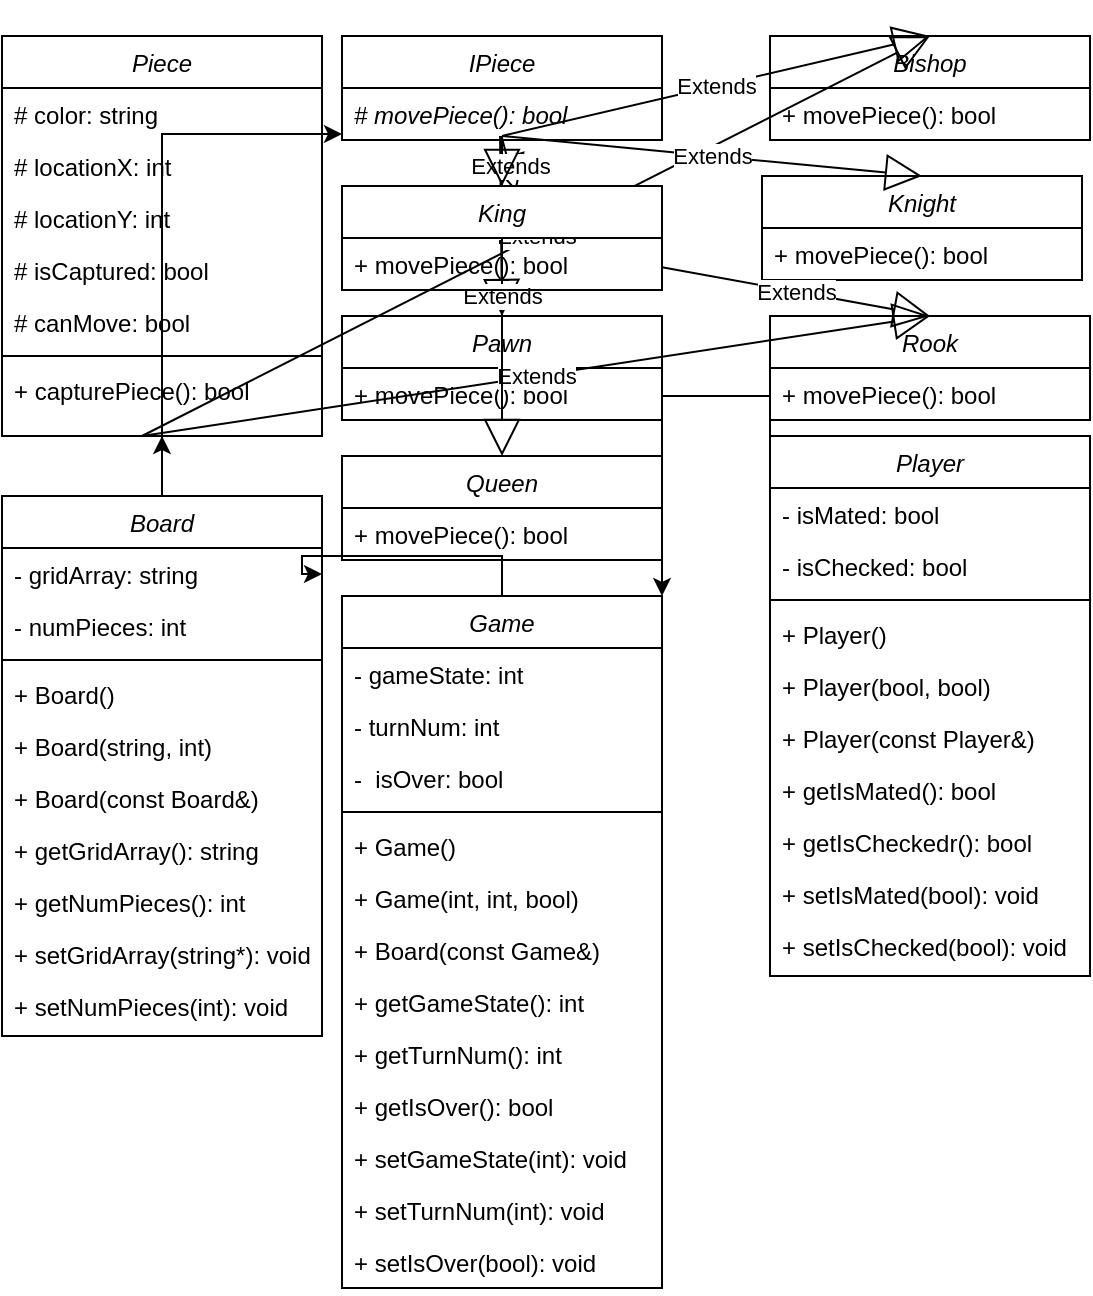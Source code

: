 <mxfile version="24.7.16">
  <diagram id="C5RBs43oDa-KdzZeNtuy" name="Page-1">
    <mxGraphModel dx="1431" dy="824" grid="1" gridSize="10" guides="1" tooltips="1" connect="1" arrows="1" fold="1" page="1" pageScale="1" pageWidth="827" pageHeight="1169" math="0" shadow="0">
      <root>
        <mxCell id="WIyWlLk6GJQsqaUBKTNV-0" />
        <mxCell id="WIyWlLk6GJQsqaUBKTNV-1" parent="WIyWlLk6GJQsqaUBKTNV-0" />
        <mxCell id="zMD0m7mNrRbQIpkcV_r7-68" style="edgeStyle=orthogonalEdgeStyle;rounded=0;orthogonalLoop=1;jettySize=auto;html=1;exitX=0.5;exitY=0;exitDx=0;exitDy=0;entryX=0.5;entryY=1;entryDx=0;entryDy=0;" edge="1" parent="WIyWlLk6GJQsqaUBKTNV-1" source="zkfFHV4jXpPFQw0GAbJ--0" target="zMD0m7mNrRbQIpkcV_r7-48">
          <mxGeometry relative="1" as="geometry" />
        </mxCell>
        <mxCell id="zkfFHV4jXpPFQw0GAbJ--0" value="Board" style="swimlane;fontStyle=2;align=center;verticalAlign=top;childLayout=stackLayout;horizontal=1;startSize=26;horizontalStack=0;resizeParent=1;resizeLast=0;collapsible=1;marginBottom=0;rounded=0;shadow=0;strokeWidth=1;" parent="WIyWlLk6GJQsqaUBKTNV-1" vertex="1">
          <mxGeometry x="30" y="250" width="160" height="270" as="geometry">
            <mxRectangle x="230" y="140" width="160" height="26" as="alternateBounds" />
          </mxGeometry>
        </mxCell>
        <mxCell id="zkfFHV4jXpPFQw0GAbJ--1" value="- gridArray: string" style="text;align=left;verticalAlign=top;spacingLeft=4;spacingRight=4;overflow=hidden;rotatable=0;points=[[0,0.5],[1,0.5]];portConstraint=eastwest;" parent="zkfFHV4jXpPFQw0GAbJ--0" vertex="1">
          <mxGeometry y="26" width="160" height="26" as="geometry" />
        </mxCell>
        <mxCell id="zMD0m7mNrRbQIpkcV_r7-56" value="- numPieces: int" style="text;align=left;verticalAlign=top;spacingLeft=4;spacingRight=4;overflow=hidden;rotatable=0;points=[[0,0.5],[1,0.5]];portConstraint=eastwest;" vertex="1" parent="zkfFHV4jXpPFQw0GAbJ--0">
          <mxGeometry y="52" width="160" height="26" as="geometry" />
        </mxCell>
        <mxCell id="zMD0m7mNrRbQIpkcV_r7-10" value="" style="line;html=1;strokeWidth=1;align=left;verticalAlign=middle;spacingTop=-1;spacingLeft=3;spacingRight=3;rotatable=0;labelPosition=right;points=[];portConstraint=eastwest;" vertex="1" parent="zkfFHV4jXpPFQw0GAbJ--0">
          <mxGeometry y="78" width="160" height="8" as="geometry" />
        </mxCell>
        <mxCell id="zMD0m7mNrRbQIpkcV_r7-13" value="+ Board()" style="text;align=left;verticalAlign=top;spacingLeft=4;spacingRight=4;overflow=hidden;rotatable=0;points=[[0,0.5],[1,0.5]];portConstraint=eastwest;rounded=0;shadow=0;html=0;" vertex="1" parent="zkfFHV4jXpPFQw0GAbJ--0">
          <mxGeometry y="86" width="160" height="26" as="geometry" />
        </mxCell>
        <mxCell id="zMD0m7mNrRbQIpkcV_r7-57" value="+ Board(string, int)" style="text;align=left;verticalAlign=top;spacingLeft=4;spacingRight=4;overflow=hidden;rotatable=0;points=[[0,0.5],[1,0.5]];portConstraint=eastwest;rounded=0;shadow=0;html=0;" vertex="1" parent="zkfFHV4jXpPFQw0GAbJ--0">
          <mxGeometry y="112" width="160" height="26" as="geometry" />
        </mxCell>
        <mxCell id="zMD0m7mNrRbQIpkcV_r7-58" value="+ Board(const Board&amp;)" style="text;align=left;verticalAlign=top;spacingLeft=4;spacingRight=4;overflow=hidden;rotatable=0;points=[[0,0.5],[1,0.5]];portConstraint=eastwest;rounded=0;shadow=0;html=0;" vertex="1" parent="zkfFHV4jXpPFQw0GAbJ--0">
          <mxGeometry y="138" width="160" height="26" as="geometry" />
        </mxCell>
        <mxCell id="zMD0m7mNrRbQIpkcV_r7-59" value="+ getGridArray(): string" style="text;align=left;verticalAlign=top;spacingLeft=4;spacingRight=4;overflow=hidden;rotatable=0;points=[[0,0.5],[1,0.5]];portConstraint=eastwest;rounded=0;shadow=0;html=0;" vertex="1" parent="zkfFHV4jXpPFQw0GAbJ--0">
          <mxGeometry y="164" width="160" height="26" as="geometry" />
        </mxCell>
        <mxCell id="zMD0m7mNrRbQIpkcV_r7-60" value="+ getNumPieces(): int" style="text;align=left;verticalAlign=top;spacingLeft=4;spacingRight=4;overflow=hidden;rotatable=0;points=[[0,0.5],[1,0.5]];portConstraint=eastwest;rounded=0;shadow=0;html=0;" vertex="1" parent="zkfFHV4jXpPFQw0GAbJ--0">
          <mxGeometry y="190" width="160" height="26" as="geometry" />
        </mxCell>
        <mxCell id="zMD0m7mNrRbQIpkcV_r7-61" value="+ setGridArray(string*): void" style="text;align=left;verticalAlign=top;spacingLeft=4;spacingRight=4;overflow=hidden;rotatable=0;points=[[0,0.5],[1,0.5]];portConstraint=eastwest;rounded=0;shadow=0;html=0;" vertex="1" parent="zkfFHV4jXpPFQw0GAbJ--0">
          <mxGeometry y="216" width="160" height="26" as="geometry" />
        </mxCell>
        <mxCell id="zMD0m7mNrRbQIpkcV_r7-62" value="+ setNumPieces(int): void" style="text;align=left;verticalAlign=top;spacingLeft=4;spacingRight=4;overflow=hidden;rotatable=0;points=[[0,0.5],[1,0.5]];portConstraint=eastwest;rounded=0;shadow=0;html=0;" vertex="1" parent="zkfFHV4jXpPFQw0GAbJ--0">
          <mxGeometry y="242" width="160" height="26" as="geometry" />
        </mxCell>
        <mxCell id="zMD0m7mNrRbQIpkcV_r7-15" value="IPiece" style="swimlane;fontStyle=2;align=center;verticalAlign=top;childLayout=stackLayout;horizontal=1;startSize=26;horizontalStack=0;resizeParent=1;resizeLast=0;collapsible=1;marginBottom=0;rounded=0;shadow=0;strokeWidth=1;" vertex="1" parent="WIyWlLk6GJQsqaUBKTNV-1">
          <mxGeometry x="200" y="20" width="160" height="52" as="geometry">
            <mxRectangle x="230" y="140" width="160" height="26" as="alternateBounds" />
          </mxGeometry>
        </mxCell>
        <mxCell id="zMD0m7mNrRbQIpkcV_r7-16" value="# movePiece(): bool" style="text;align=left;verticalAlign=top;spacingLeft=4;spacingRight=4;overflow=hidden;rotatable=0;points=[[0,0.5],[1,0.5]];portConstraint=eastwest;fontStyle=2" vertex="1" parent="zMD0m7mNrRbQIpkcV_r7-15">
          <mxGeometry y="26" width="160" height="26" as="geometry" />
        </mxCell>
        <mxCell id="zMD0m7mNrRbQIpkcV_r7-23" value="Pawn" style="swimlane;fontStyle=2;align=center;verticalAlign=top;childLayout=stackLayout;horizontal=1;startSize=26;horizontalStack=0;resizeParent=1;resizeLast=0;collapsible=1;marginBottom=0;rounded=0;shadow=0;strokeWidth=1;" vertex="1" parent="WIyWlLk6GJQsqaUBKTNV-1">
          <mxGeometry x="200" y="160" width="160" height="52" as="geometry">
            <mxRectangle x="230" y="140" width="160" height="26" as="alternateBounds" />
          </mxGeometry>
        </mxCell>
        <mxCell id="zMD0m7mNrRbQIpkcV_r7-24" value="+ movePiece(): bool" style="text;align=left;verticalAlign=top;spacingLeft=4;spacingRight=4;overflow=hidden;rotatable=0;points=[[0,0.5],[1,0.5]];portConstraint=eastwest;fontStyle=0" vertex="1" parent="zMD0m7mNrRbQIpkcV_r7-23">
          <mxGeometry y="26" width="160" height="26" as="geometry" />
        </mxCell>
        <mxCell id="zMD0m7mNrRbQIpkcV_r7-25" value="Rook" style="swimlane;fontStyle=2;align=center;verticalAlign=top;childLayout=stackLayout;horizontal=1;startSize=26;horizontalStack=0;resizeParent=1;resizeLast=0;collapsible=1;marginBottom=0;rounded=0;shadow=0;strokeWidth=1;" vertex="1" parent="WIyWlLk6GJQsqaUBKTNV-1">
          <mxGeometry x="414" y="160" width="160" height="52" as="geometry">
            <mxRectangle x="230" y="140" width="160" height="26" as="alternateBounds" />
          </mxGeometry>
        </mxCell>
        <mxCell id="zMD0m7mNrRbQIpkcV_r7-26" value="+ movePiece(): bool" style="text;align=left;verticalAlign=top;spacingLeft=4;spacingRight=4;overflow=hidden;rotatable=0;points=[[0,0.5],[1,0.5]];portConstraint=eastwest;fontStyle=0" vertex="1" parent="zMD0m7mNrRbQIpkcV_r7-25">
          <mxGeometry y="26" width="160" height="26" as="geometry" />
        </mxCell>
        <mxCell id="zMD0m7mNrRbQIpkcV_r7-27" value="Knight" style="swimlane;fontStyle=2;align=center;verticalAlign=top;childLayout=stackLayout;horizontal=1;startSize=26;horizontalStack=0;resizeParent=1;resizeLast=0;collapsible=1;marginBottom=0;rounded=0;shadow=0;strokeWidth=1;" vertex="1" parent="WIyWlLk6GJQsqaUBKTNV-1">
          <mxGeometry x="410" y="90" width="160" height="52" as="geometry">
            <mxRectangle x="230" y="140" width="160" height="26" as="alternateBounds" />
          </mxGeometry>
        </mxCell>
        <mxCell id="zMD0m7mNrRbQIpkcV_r7-28" value="+ movePiece(): bool" style="text;align=left;verticalAlign=top;spacingLeft=4;spacingRight=4;overflow=hidden;rotatable=0;points=[[0,0.5],[1,0.5]];portConstraint=eastwest;fontStyle=0" vertex="1" parent="zMD0m7mNrRbQIpkcV_r7-27">
          <mxGeometry y="26" width="160" height="26" as="geometry" />
        </mxCell>
        <mxCell id="zMD0m7mNrRbQIpkcV_r7-29" value="Bishop" style="swimlane;fontStyle=2;align=center;verticalAlign=top;childLayout=stackLayout;horizontal=1;startSize=26;horizontalStack=0;resizeParent=1;resizeLast=0;collapsible=1;marginBottom=0;rounded=0;shadow=0;strokeWidth=1;" vertex="1" parent="WIyWlLk6GJQsqaUBKTNV-1">
          <mxGeometry x="414" y="20" width="160" height="52" as="geometry">
            <mxRectangle x="230" y="140" width="160" height="26" as="alternateBounds" />
          </mxGeometry>
        </mxCell>
        <mxCell id="zMD0m7mNrRbQIpkcV_r7-30" value="+ movePiece(): bool" style="text;align=left;verticalAlign=top;spacingLeft=4;spacingRight=4;overflow=hidden;rotatable=0;points=[[0,0.5],[1,0.5]];portConstraint=eastwest;fontStyle=0" vertex="1" parent="zMD0m7mNrRbQIpkcV_r7-29">
          <mxGeometry y="26" width="160" height="26" as="geometry" />
        </mxCell>
        <mxCell id="zMD0m7mNrRbQIpkcV_r7-31" value="Queen" style="swimlane;fontStyle=2;align=center;verticalAlign=top;childLayout=stackLayout;horizontal=1;startSize=26;horizontalStack=0;resizeParent=1;resizeLast=0;collapsible=1;marginBottom=0;rounded=0;shadow=0;strokeWidth=1;" vertex="1" parent="WIyWlLk6GJQsqaUBKTNV-1">
          <mxGeometry x="200" y="230" width="160" height="52" as="geometry">
            <mxRectangle x="230" y="140" width="160" height="26" as="alternateBounds" />
          </mxGeometry>
        </mxCell>
        <mxCell id="zMD0m7mNrRbQIpkcV_r7-32" value="+ movePiece(): bool" style="text;align=left;verticalAlign=top;spacingLeft=4;spacingRight=4;overflow=hidden;rotatable=0;points=[[0,0.5],[1,0.5]];portConstraint=eastwest;fontStyle=0" vertex="1" parent="zMD0m7mNrRbQIpkcV_r7-31">
          <mxGeometry y="26" width="160" height="26" as="geometry" />
        </mxCell>
        <mxCell id="zMD0m7mNrRbQIpkcV_r7-37" value="Extends" style="endArrow=block;endSize=16;endFill=0;html=1;rounded=0;entryX=0.5;entryY=0;entryDx=0;entryDy=0;" edge="1" parent="WIyWlLk6GJQsqaUBKTNV-1" target="zMD0m7mNrRbQIpkcV_r7-25">
          <mxGeometry width="160" relative="1" as="geometry">
            <mxPoint x="100" y="220" as="sourcePoint" />
            <mxPoint x="110" y="260" as="targetPoint" />
          </mxGeometry>
        </mxCell>
        <mxCell id="zMD0m7mNrRbQIpkcV_r7-39" value="Extends" style="endArrow=block;endSize=16;endFill=0;html=1;rounded=0;entryX=0.5;entryY=0;entryDx=0;entryDy=0;" edge="1" parent="WIyWlLk6GJQsqaUBKTNV-1" target="zMD0m7mNrRbQIpkcV_r7-29">
          <mxGeometry width="160" relative="1" as="geometry">
            <mxPoint x="100" y="220" as="sourcePoint" />
            <mxPoint x="450" y="270" as="targetPoint" />
          </mxGeometry>
        </mxCell>
        <mxCell id="zMD0m7mNrRbQIpkcV_r7-42" value="Extends" style="endArrow=block;endSize=16;endFill=0;html=1;rounded=0;exitX=0.494;exitY=0.923;exitDx=0;exitDy=0;exitPerimeter=0;entryX=0.5;entryY=0;entryDx=0;entryDy=0;" edge="1" parent="WIyWlLk6GJQsqaUBKTNV-1" source="zMD0m7mNrRbQIpkcV_r7-16" target="zMD0m7mNrRbQIpkcV_r7-23">
          <mxGeometry width="160" relative="1" as="geometry">
            <mxPoint x="110" y="230" as="sourcePoint" />
            <mxPoint x="100" y="260" as="targetPoint" />
          </mxGeometry>
        </mxCell>
        <mxCell id="zMD0m7mNrRbQIpkcV_r7-43" value="Extends" style="endArrow=block;endSize=16;endFill=0;html=1;rounded=0;entryX=0.5;entryY=0;entryDx=0;entryDy=0;" edge="1" parent="WIyWlLk6GJQsqaUBKTNV-1" source="zMD0m7mNrRbQIpkcV_r7-34" target="zMD0m7mNrRbQIpkcV_r7-25">
          <mxGeometry width="160" relative="1" as="geometry">
            <mxPoint x="280" y="70" as="sourcePoint" />
            <mxPoint x="110" y="270" as="targetPoint" />
          </mxGeometry>
        </mxCell>
        <mxCell id="zMD0m7mNrRbQIpkcV_r7-44" value="Extends" style="endArrow=block;endSize=16;endFill=0;html=1;rounded=0;entryX=0.5;entryY=0;entryDx=0;entryDy=0;" edge="1" parent="WIyWlLk6GJQsqaUBKTNV-1" target="zMD0m7mNrRbQIpkcV_r7-27">
          <mxGeometry width="160" relative="1" as="geometry">
            <mxPoint x="280" y="70" as="sourcePoint" />
            <mxPoint x="280" y="270" as="targetPoint" />
          </mxGeometry>
        </mxCell>
        <mxCell id="zMD0m7mNrRbQIpkcV_r7-45" value="Extends" style="endArrow=block;endSize=16;endFill=0;html=1;rounded=0;entryX=0.5;entryY=0;entryDx=0;entryDy=0;" edge="1" parent="WIyWlLk6GJQsqaUBKTNV-1" target="zMD0m7mNrRbQIpkcV_r7-29">
          <mxGeometry width="160" relative="1" as="geometry">
            <mxPoint x="280" y="70" as="sourcePoint" />
            <mxPoint x="450" y="270" as="targetPoint" />
          </mxGeometry>
        </mxCell>
        <mxCell id="zMD0m7mNrRbQIpkcV_r7-46" value="Extends" style="endArrow=block;endSize=16;endFill=0;html=1;rounded=0;entryX=0.5;entryY=0;entryDx=0;entryDy=0;" edge="1" parent="WIyWlLk6GJQsqaUBKTNV-1" target="zMD0m7mNrRbQIpkcV_r7-31">
          <mxGeometry width="160" relative="1" as="geometry">
            <mxPoint x="280" y="70" as="sourcePoint" />
            <mxPoint x="630" y="270" as="targetPoint" />
          </mxGeometry>
        </mxCell>
        <mxCell id="zMD0m7mNrRbQIpkcV_r7-47" value="Extends" style="endArrow=block;endSize=16;endFill=0;html=1;rounded=0;entryX=0.544;entryY=0.058;entryDx=0;entryDy=0;exitX=0.5;exitY=0.962;exitDx=0;exitDy=0;exitPerimeter=0;entryPerimeter=0;" edge="1" parent="WIyWlLk6GJQsqaUBKTNV-1" source="zMD0m7mNrRbQIpkcV_r7-16" target="zMD0m7mNrRbQIpkcV_r7-34">
          <mxGeometry width="160" relative="1" as="geometry">
            <mxPoint x="290" y="80" as="sourcePoint" />
            <mxPoint x="110" y="340" as="targetPoint" />
          </mxGeometry>
        </mxCell>
        <mxCell id="zMD0m7mNrRbQIpkcV_r7-48" value="Piece" style="swimlane;fontStyle=2;align=center;verticalAlign=top;childLayout=stackLayout;horizontal=1;startSize=26;horizontalStack=0;resizeParent=1;resizeLast=0;collapsible=1;marginBottom=0;rounded=0;shadow=0;strokeWidth=1;" vertex="1" parent="WIyWlLk6GJQsqaUBKTNV-1">
          <mxGeometry x="30" y="20" width="160" height="200" as="geometry">
            <mxRectangle x="230" y="140" width="160" height="26" as="alternateBounds" />
          </mxGeometry>
        </mxCell>
        <mxCell id="zMD0m7mNrRbQIpkcV_r7-49" value="# color: string" style="text;align=left;verticalAlign=top;spacingLeft=4;spacingRight=4;overflow=hidden;rotatable=0;points=[[0,0.5],[1,0.5]];portConstraint=eastwest;" vertex="1" parent="zMD0m7mNrRbQIpkcV_r7-48">
          <mxGeometry y="26" width="160" height="26" as="geometry" />
        </mxCell>
        <mxCell id="zMD0m7mNrRbQIpkcV_r7-50" value="# locationX: int" style="text;align=left;verticalAlign=top;spacingLeft=4;spacingRight=4;overflow=hidden;rotatable=0;points=[[0,0.5],[1,0.5]];portConstraint=eastwest;rounded=0;shadow=0;html=0;" vertex="1" parent="zMD0m7mNrRbQIpkcV_r7-48">
          <mxGeometry y="52" width="160" height="26" as="geometry" />
        </mxCell>
        <mxCell id="zMD0m7mNrRbQIpkcV_r7-51" value="# locationY: int" style="text;align=left;verticalAlign=top;spacingLeft=4;spacingRight=4;overflow=hidden;rotatable=0;points=[[0,0.5],[1,0.5]];portConstraint=eastwest;rounded=0;shadow=0;html=0;" vertex="1" parent="zMD0m7mNrRbQIpkcV_r7-48">
          <mxGeometry y="78" width="160" height="26" as="geometry" />
        </mxCell>
        <mxCell id="zMD0m7mNrRbQIpkcV_r7-52" value="# isCaptured: bool" style="text;align=left;verticalAlign=top;spacingLeft=4;spacingRight=4;overflow=hidden;rotatable=0;points=[[0,0.5],[1,0.5]];portConstraint=eastwest;rounded=0;shadow=0;html=0;" vertex="1" parent="zMD0m7mNrRbQIpkcV_r7-48">
          <mxGeometry y="104" width="160" height="26" as="geometry" />
        </mxCell>
        <mxCell id="zMD0m7mNrRbQIpkcV_r7-53" value="# canMove: bool" style="text;align=left;verticalAlign=top;spacingLeft=4;spacingRight=4;overflow=hidden;rotatable=0;points=[[0,0.5],[1,0.5]];portConstraint=eastwest;rounded=0;shadow=0;html=0;" vertex="1" parent="zMD0m7mNrRbQIpkcV_r7-48">
          <mxGeometry y="130" width="160" height="26" as="geometry" />
        </mxCell>
        <mxCell id="zMD0m7mNrRbQIpkcV_r7-54" value="" style="line;html=1;strokeWidth=1;align=left;verticalAlign=middle;spacingTop=-1;spacingLeft=3;spacingRight=3;rotatable=0;labelPosition=right;points=[];portConstraint=eastwest;" vertex="1" parent="zMD0m7mNrRbQIpkcV_r7-48">
          <mxGeometry y="156" width="160" height="8" as="geometry" />
        </mxCell>
        <mxCell id="zMD0m7mNrRbQIpkcV_r7-55" value="+ capturePiece(): bool" style="text;align=left;verticalAlign=top;spacingLeft=4;spacingRight=4;overflow=hidden;rotatable=0;points=[[0,0.5],[1,0.5]];portConstraint=eastwest;rounded=0;shadow=0;html=0;" vertex="1" parent="zMD0m7mNrRbQIpkcV_r7-48">
          <mxGeometry y="164" width="160" height="26" as="geometry" />
        </mxCell>
        <mxCell id="zMD0m7mNrRbQIpkcV_r7-67" value="" style="endArrow=block;endSize=16;endFill=0;html=1;rounded=0;entryX=0.5;entryY=0;entryDx=0;entryDy=0;" edge="1" parent="WIyWlLk6GJQsqaUBKTNV-1" target="zMD0m7mNrRbQIpkcV_r7-34">
          <mxGeometry width="160" relative="1" as="geometry">
            <mxPoint x="280" y="70" as="sourcePoint" />
            <mxPoint x="494" y="160" as="targetPoint" />
          </mxGeometry>
        </mxCell>
        <mxCell id="zMD0m7mNrRbQIpkcV_r7-34" value="King" style="swimlane;fontStyle=2;align=center;verticalAlign=top;childLayout=stackLayout;horizontal=1;startSize=26;horizontalStack=0;resizeParent=1;resizeLast=0;collapsible=1;marginBottom=0;rounded=0;shadow=0;strokeWidth=1;" vertex="1" parent="WIyWlLk6GJQsqaUBKTNV-1">
          <mxGeometry x="200" y="95" width="160" height="52" as="geometry">
            <mxRectangle x="230" y="140" width="160" height="26" as="alternateBounds" />
          </mxGeometry>
        </mxCell>
        <mxCell id="zMD0m7mNrRbQIpkcV_r7-35" value="+ movePiece(): bool" style="text;align=left;verticalAlign=top;spacingLeft=4;spacingRight=4;overflow=hidden;rotatable=0;points=[[0,0.5],[1,0.5]];portConstraint=eastwest;fontStyle=0" vertex="1" parent="zMD0m7mNrRbQIpkcV_r7-34">
          <mxGeometry y="26" width="160" height="26" as="geometry" />
        </mxCell>
        <mxCell id="zMD0m7mNrRbQIpkcV_r7-69" style="edgeStyle=orthogonalEdgeStyle;rounded=0;orthogonalLoop=1;jettySize=auto;html=1;exitX=0.5;exitY=0;exitDx=0;exitDy=0;entryX=0;entryY=0.885;entryDx=0;entryDy=0;entryPerimeter=0;" edge="1" parent="WIyWlLk6GJQsqaUBKTNV-1" source="zkfFHV4jXpPFQw0GAbJ--0" target="zMD0m7mNrRbQIpkcV_r7-16">
          <mxGeometry relative="1" as="geometry" />
        </mxCell>
        <mxCell id="zMD0m7mNrRbQIpkcV_r7-81" style="edgeStyle=orthogonalEdgeStyle;rounded=0;orthogonalLoop=1;jettySize=auto;html=1;exitX=0.5;exitY=0;exitDx=0;exitDy=0;entryX=1;entryY=0.5;entryDx=0;entryDy=0;" edge="1" parent="WIyWlLk6GJQsqaUBKTNV-1" source="zMD0m7mNrRbQIpkcV_r7-70" target="zkfFHV4jXpPFQw0GAbJ--1">
          <mxGeometry relative="1" as="geometry" />
        </mxCell>
        <mxCell id="zMD0m7mNrRbQIpkcV_r7-70" value="Game" style="swimlane;fontStyle=2;align=center;verticalAlign=top;childLayout=stackLayout;horizontal=1;startSize=26;horizontalStack=0;resizeParent=1;resizeLast=0;collapsible=1;marginBottom=0;rounded=0;shadow=0;strokeWidth=1;" vertex="1" parent="WIyWlLk6GJQsqaUBKTNV-1">
          <mxGeometry x="200" y="300" width="160" height="346" as="geometry">
            <mxRectangle x="230" y="140" width="160" height="26" as="alternateBounds" />
          </mxGeometry>
        </mxCell>
        <mxCell id="zMD0m7mNrRbQIpkcV_r7-71" value="- gameState: int" style="text;align=left;verticalAlign=top;spacingLeft=4;spacingRight=4;overflow=hidden;rotatable=0;points=[[0,0.5],[1,0.5]];portConstraint=eastwest;" vertex="1" parent="zMD0m7mNrRbQIpkcV_r7-70">
          <mxGeometry y="26" width="160" height="26" as="geometry" />
        </mxCell>
        <mxCell id="zMD0m7mNrRbQIpkcV_r7-93" value="- turnNum: int" style="text;align=left;verticalAlign=top;spacingLeft=4;spacingRight=4;overflow=hidden;rotatable=0;points=[[0,0.5],[1,0.5]];portConstraint=eastwest;" vertex="1" parent="zMD0m7mNrRbQIpkcV_r7-70">
          <mxGeometry y="52" width="160" height="26" as="geometry" />
        </mxCell>
        <mxCell id="zMD0m7mNrRbQIpkcV_r7-72" value="-  isOver: bool" style="text;align=left;verticalAlign=top;spacingLeft=4;spacingRight=4;overflow=hidden;rotatable=0;points=[[0,0.5],[1,0.5]];portConstraint=eastwest;" vertex="1" parent="zMD0m7mNrRbQIpkcV_r7-70">
          <mxGeometry y="78" width="160" height="26" as="geometry" />
        </mxCell>
        <mxCell id="zMD0m7mNrRbQIpkcV_r7-73" value="" style="line;html=1;strokeWidth=1;align=left;verticalAlign=middle;spacingTop=-1;spacingLeft=3;spacingRight=3;rotatable=0;labelPosition=right;points=[];portConstraint=eastwest;" vertex="1" parent="zMD0m7mNrRbQIpkcV_r7-70">
          <mxGeometry y="104" width="160" height="8" as="geometry" />
        </mxCell>
        <mxCell id="zMD0m7mNrRbQIpkcV_r7-74" value="+ Game()" style="text;align=left;verticalAlign=top;spacingLeft=4;spacingRight=4;overflow=hidden;rotatable=0;points=[[0,0.5],[1,0.5]];portConstraint=eastwest;rounded=0;shadow=0;html=0;" vertex="1" parent="zMD0m7mNrRbQIpkcV_r7-70">
          <mxGeometry y="112" width="160" height="26" as="geometry" />
        </mxCell>
        <mxCell id="zMD0m7mNrRbQIpkcV_r7-75" value="+ Game(int, int, bool)" style="text;align=left;verticalAlign=top;spacingLeft=4;spacingRight=4;overflow=hidden;rotatable=0;points=[[0,0.5],[1,0.5]];portConstraint=eastwest;rounded=0;shadow=0;html=0;" vertex="1" parent="zMD0m7mNrRbQIpkcV_r7-70">
          <mxGeometry y="138" width="160" height="26" as="geometry" />
        </mxCell>
        <mxCell id="zMD0m7mNrRbQIpkcV_r7-76" value="+ Board(const Game&amp;)" style="text;align=left;verticalAlign=top;spacingLeft=4;spacingRight=4;overflow=hidden;rotatable=0;points=[[0,0.5],[1,0.5]];portConstraint=eastwest;rounded=0;shadow=0;html=0;" vertex="1" parent="zMD0m7mNrRbQIpkcV_r7-70">
          <mxGeometry y="164" width="160" height="26" as="geometry" />
        </mxCell>
        <mxCell id="zMD0m7mNrRbQIpkcV_r7-77" value="+ getGameState(): int" style="text;align=left;verticalAlign=top;spacingLeft=4;spacingRight=4;overflow=hidden;rotatable=0;points=[[0,0.5],[1,0.5]];portConstraint=eastwest;rounded=0;shadow=0;html=0;" vertex="1" parent="zMD0m7mNrRbQIpkcV_r7-70">
          <mxGeometry y="190" width="160" height="26" as="geometry" />
        </mxCell>
        <mxCell id="zMD0m7mNrRbQIpkcV_r7-94" value="+ getTurnNum(): int" style="text;align=left;verticalAlign=top;spacingLeft=4;spacingRight=4;overflow=hidden;rotatable=0;points=[[0,0.5],[1,0.5]];portConstraint=eastwest;rounded=0;shadow=0;html=0;" vertex="1" parent="zMD0m7mNrRbQIpkcV_r7-70">
          <mxGeometry y="216" width="160" height="26" as="geometry" />
        </mxCell>
        <mxCell id="zMD0m7mNrRbQIpkcV_r7-78" value="+ getIsOver(): bool" style="text;align=left;verticalAlign=top;spacingLeft=4;spacingRight=4;overflow=hidden;rotatable=0;points=[[0,0.5],[1,0.5]];portConstraint=eastwest;rounded=0;shadow=0;html=0;" vertex="1" parent="zMD0m7mNrRbQIpkcV_r7-70">
          <mxGeometry y="242" width="160" height="26" as="geometry" />
        </mxCell>
        <mxCell id="zMD0m7mNrRbQIpkcV_r7-79" value="+ setGameState(int): void" style="text;align=left;verticalAlign=top;spacingLeft=4;spacingRight=4;overflow=hidden;rotatable=0;points=[[0,0.5],[1,0.5]];portConstraint=eastwest;rounded=0;shadow=0;html=0;" vertex="1" parent="zMD0m7mNrRbQIpkcV_r7-70">
          <mxGeometry y="268" width="160" height="26" as="geometry" />
        </mxCell>
        <mxCell id="zMD0m7mNrRbQIpkcV_r7-95" value="+ setTurnNum(int): void" style="text;align=left;verticalAlign=top;spacingLeft=4;spacingRight=4;overflow=hidden;rotatable=0;points=[[0,0.5],[1,0.5]];portConstraint=eastwest;rounded=0;shadow=0;html=0;" vertex="1" parent="zMD0m7mNrRbQIpkcV_r7-70">
          <mxGeometry y="294" width="160" height="26" as="geometry" />
        </mxCell>
        <mxCell id="zMD0m7mNrRbQIpkcV_r7-80" value="+ setIsOver(bool): void" style="text;align=left;verticalAlign=top;spacingLeft=4;spacingRight=4;overflow=hidden;rotatable=0;points=[[0,0.5],[1,0.5]];portConstraint=eastwest;rounded=0;shadow=0;html=0;" vertex="1" parent="zMD0m7mNrRbQIpkcV_r7-70">
          <mxGeometry y="320" width="160" height="26" as="geometry" />
        </mxCell>
        <mxCell id="zMD0m7mNrRbQIpkcV_r7-96" style="edgeStyle=orthogonalEdgeStyle;rounded=0;orthogonalLoop=1;jettySize=auto;html=1;exitX=0;exitY=0;exitDx=0;exitDy=0;entryX=1;entryY=0;entryDx=0;entryDy=0;" edge="1" parent="WIyWlLk6GJQsqaUBKTNV-1" source="zMD0m7mNrRbQIpkcV_r7-82" target="zMD0m7mNrRbQIpkcV_r7-70">
          <mxGeometry relative="1" as="geometry" />
        </mxCell>
        <mxCell id="zMD0m7mNrRbQIpkcV_r7-82" value="Player" style="swimlane;fontStyle=2;align=center;verticalAlign=top;childLayout=stackLayout;horizontal=1;startSize=26;horizontalStack=0;resizeParent=1;resizeLast=0;collapsible=1;marginBottom=0;rounded=0;shadow=0;strokeWidth=1;" vertex="1" parent="WIyWlLk6GJQsqaUBKTNV-1">
          <mxGeometry x="414" y="220" width="160" height="270" as="geometry">
            <mxRectangle x="230" y="140" width="160" height="26" as="alternateBounds" />
          </mxGeometry>
        </mxCell>
        <mxCell id="zMD0m7mNrRbQIpkcV_r7-83" value="- isMated: bool" style="text;align=left;verticalAlign=top;spacingLeft=4;spacingRight=4;overflow=hidden;rotatable=0;points=[[0,0.5],[1,0.5]];portConstraint=eastwest;" vertex="1" parent="zMD0m7mNrRbQIpkcV_r7-82">
          <mxGeometry y="26" width="160" height="26" as="geometry" />
        </mxCell>
        <mxCell id="zMD0m7mNrRbQIpkcV_r7-84" value="- isChecked: bool" style="text;align=left;verticalAlign=top;spacingLeft=4;spacingRight=4;overflow=hidden;rotatable=0;points=[[0,0.5],[1,0.5]];portConstraint=eastwest;" vertex="1" parent="zMD0m7mNrRbQIpkcV_r7-82">
          <mxGeometry y="52" width="160" height="26" as="geometry" />
        </mxCell>
        <mxCell id="zMD0m7mNrRbQIpkcV_r7-85" value="" style="line;html=1;strokeWidth=1;align=left;verticalAlign=middle;spacingTop=-1;spacingLeft=3;spacingRight=3;rotatable=0;labelPosition=right;points=[];portConstraint=eastwest;" vertex="1" parent="zMD0m7mNrRbQIpkcV_r7-82">
          <mxGeometry y="78" width="160" height="8" as="geometry" />
        </mxCell>
        <mxCell id="zMD0m7mNrRbQIpkcV_r7-86" value="+ Player()" style="text;align=left;verticalAlign=top;spacingLeft=4;spacingRight=4;overflow=hidden;rotatable=0;points=[[0,0.5],[1,0.5]];portConstraint=eastwest;rounded=0;shadow=0;html=0;" vertex="1" parent="zMD0m7mNrRbQIpkcV_r7-82">
          <mxGeometry y="86" width="160" height="26" as="geometry" />
        </mxCell>
        <mxCell id="zMD0m7mNrRbQIpkcV_r7-87" value="+ Player(bool, bool)" style="text;align=left;verticalAlign=top;spacingLeft=4;spacingRight=4;overflow=hidden;rotatable=0;points=[[0,0.5],[1,0.5]];portConstraint=eastwest;rounded=0;shadow=0;html=0;" vertex="1" parent="zMD0m7mNrRbQIpkcV_r7-82">
          <mxGeometry y="112" width="160" height="26" as="geometry" />
        </mxCell>
        <mxCell id="zMD0m7mNrRbQIpkcV_r7-88" value="+ Player(const Player&amp;)" style="text;align=left;verticalAlign=top;spacingLeft=4;spacingRight=4;overflow=hidden;rotatable=0;points=[[0,0.5],[1,0.5]];portConstraint=eastwest;rounded=0;shadow=0;html=0;" vertex="1" parent="zMD0m7mNrRbQIpkcV_r7-82">
          <mxGeometry y="138" width="160" height="26" as="geometry" />
        </mxCell>
        <mxCell id="zMD0m7mNrRbQIpkcV_r7-89" value="+ getIsMated(): bool" style="text;align=left;verticalAlign=top;spacingLeft=4;spacingRight=4;overflow=hidden;rotatable=0;points=[[0,0.5],[1,0.5]];portConstraint=eastwest;rounded=0;shadow=0;html=0;" vertex="1" parent="zMD0m7mNrRbQIpkcV_r7-82">
          <mxGeometry y="164" width="160" height="26" as="geometry" />
        </mxCell>
        <mxCell id="zMD0m7mNrRbQIpkcV_r7-90" value="+ getIsCheckedr(): bool" style="text;align=left;verticalAlign=top;spacingLeft=4;spacingRight=4;overflow=hidden;rotatable=0;points=[[0,0.5],[1,0.5]];portConstraint=eastwest;rounded=0;shadow=0;html=0;" vertex="1" parent="zMD0m7mNrRbQIpkcV_r7-82">
          <mxGeometry y="190" width="160" height="26" as="geometry" />
        </mxCell>
        <mxCell id="zMD0m7mNrRbQIpkcV_r7-91" value="+ setIsMated(bool): void" style="text;align=left;verticalAlign=top;spacingLeft=4;spacingRight=4;overflow=hidden;rotatable=0;points=[[0,0.5],[1,0.5]];portConstraint=eastwest;rounded=0;shadow=0;html=0;" vertex="1" parent="zMD0m7mNrRbQIpkcV_r7-82">
          <mxGeometry y="216" width="160" height="26" as="geometry" />
        </mxCell>
        <mxCell id="zMD0m7mNrRbQIpkcV_r7-92" value="+ setIsChecked(bool): void" style="text;align=left;verticalAlign=top;spacingLeft=4;spacingRight=4;overflow=hidden;rotatable=0;points=[[0,0.5],[1,0.5]];portConstraint=eastwest;rounded=0;shadow=0;html=0;" vertex="1" parent="zMD0m7mNrRbQIpkcV_r7-82">
          <mxGeometry y="242" width="160" height="26" as="geometry" />
        </mxCell>
      </root>
    </mxGraphModel>
  </diagram>
</mxfile>
